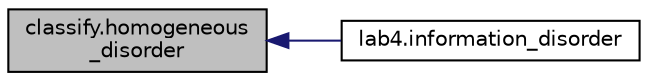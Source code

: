 digraph "classify.homogeneous_disorder"
{
  edge [fontname="Helvetica",fontsize="10",labelfontname="Helvetica",labelfontsize="10"];
  node [fontname="Helvetica",fontsize="10",shape=record];
  rankdir="LR";
  Node1 [label="classify.homogeneous\l_disorder",height=0.2,width=0.4,color="black", fillcolor="grey75", style="filled", fontcolor="black"];
  Node1 -> Node2 [dir="back",color="midnightblue",fontsize="10",style="solid",fontname="Helvetica"];
  Node2 [label="lab4.information_disorder",height=0.2,width=0.4,color="black", fillcolor="white", style="filled",URL="$namespacelab4.html#afc4e3e4bf14bf03bc80bcb4e87106053",tooltip="Part 2: ID Trees print CongressIDTree(senate_people, senate_votes, homogeneous_disorder) ..."];
}
